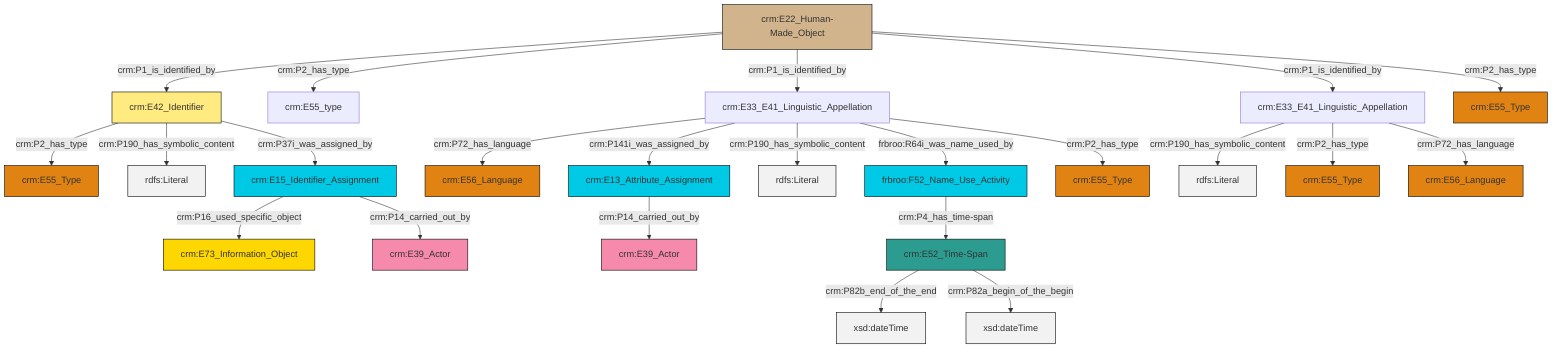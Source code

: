 graph TD
classDef Literal fill:#f2f2f2,stroke:#000000;
classDef CRM_Entity fill:#FFFFFF,stroke:#000000;
classDef Temporal_Entity fill:#00C9E6, stroke:#000000;
classDef Type fill:#E18312, stroke:#000000;
classDef Time-Span fill:#2C9C91, stroke:#000000;
classDef Appellation fill:#FFEB7F, stroke:#000000;
classDef Place fill:#008836, stroke:#000000;
classDef Persistent_Item fill:#B266B2, stroke:#000000;
classDef Conceptual_Object fill:#FFD700, stroke:#000000;
classDef Physical_Thing fill:#D2B48C, stroke:#000000;
classDef Actor fill:#f58aad, stroke:#000000;
classDef PC_Classes fill:#4ce600, stroke:#000000;
classDef Multi fill:#cccccc,stroke:#000000;

2["crm:E52_Time-Span"]:::Time-Span -->|crm:P82b_end_of_the_end| 3[xsd:dateTime]:::Literal
6["crm:E42_Identifier"]:::Appellation -->|crm:P2_has_type| 7["crm:E55_Type"]:::Type
8["crm:E22_Human-Made_Object"]:::Physical_Thing -->|crm:P1_is_identified_by| 6["crm:E42_Identifier"]:::Appellation
13["crm:E33_E41_Linguistic_Appellation"]:::Default -->|crm:P190_has_symbolic_content| 14[rdfs:Literal]:::Literal
13["crm:E33_E41_Linguistic_Appellation"]:::Default -->|crm:P2_has_type| 4["crm:E55_Type"]:::Type
9["crm:E15_Identifier_Assignment"]:::Temporal_Entity -->|crm:P16_used_specific_object| 16["crm:E73_Information_Object"]:::Conceptual_Object
8["crm:E22_Human-Made_Object"]:::Physical_Thing -->|crm:P2_has_type| 11["crm:E55_type"]:::Default
17["crm:E33_E41_Linguistic_Appellation"]:::Default -->|crm:P72_has_language| 21["crm:E56_Language"]:::Type
26["crm:E13_Attribute_Assignment"]:::Temporal_Entity -->|crm:P14_carried_out_by| 22["crm:E39_Actor"]:::Actor
17["crm:E33_E41_Linguistic_Appellation"]:::Default -->|crm:P141i_was_assigned_by| 26["crm:E13_Attribute_Assignment"]:::Temporal_Entity
6["crm:E42_Identifier"]:::Appellation -->|crm:P190_has_symbolic_content| 27[rdfs:Literal]:::Literal
8["crm:E22_Human-Made_Object"]:::Physical_Thing -->|crm:P1_is_identified_by| 17["crm:E33_E41_Linguistic_Appellation"]:::Default
32["frbroo:F52_Name_Use_Activity"]:::Temporal_Entity -->|crm:P4_has_time-span| 2["crm:E52_Time-Span"]:::Time-Span
17["crm:E33_E41_Linguistic_Appellation"]:::Default -->|crm:P190_has_symbolic_content| 33[rdfs:Literal]:::Literal
6["crm:E42_Identifier"]:::Appellation -->|crm:P37i_was_assigned_by| 9["crm:E15_Identifier_Assignment"]:::Temporal_Entity
17["crm:E33_E41_Linguistic_Appellation"]:::Default -->|frbroo:R64i_was_name_used_by| 32["frbroo:F52_Name_Use_Activity"]:::Temporal_Entity
8["crm:E22_Human-Made_Object"]:::Physical_Thing -->|crm:P1_is_identified_by| 13["crm:E33_E41_Linguistic_Appellation"]:::Default
17["crm:E33_E41_Linguistic_Appellation"]:::Default -->|crm:P2_has_type| 0["crm:E55_Type"]:::Type
9["crm:E15_Identifier_Assignment"]:::Temporal_Entity -->|crm:P14_carried_out_by| 19["crm:E39_Actor"]:::Actor
8["crm:E22_Human-Made_Object"]:::Physical_Thing -->|crm:P2_has_type| 37["crm:E55_Type"]:::Type
2["crm:E52_Time-Span"]:::Time-Span -->|crm:P82a_begin_of_the_begin| 40[xsd:dateTime]:::Literal
13["crm:E33_E41_Linguistic_Appellation"]:::Default -->|crm:P72_has_language| 24["crm:E56_Language"]:::Type